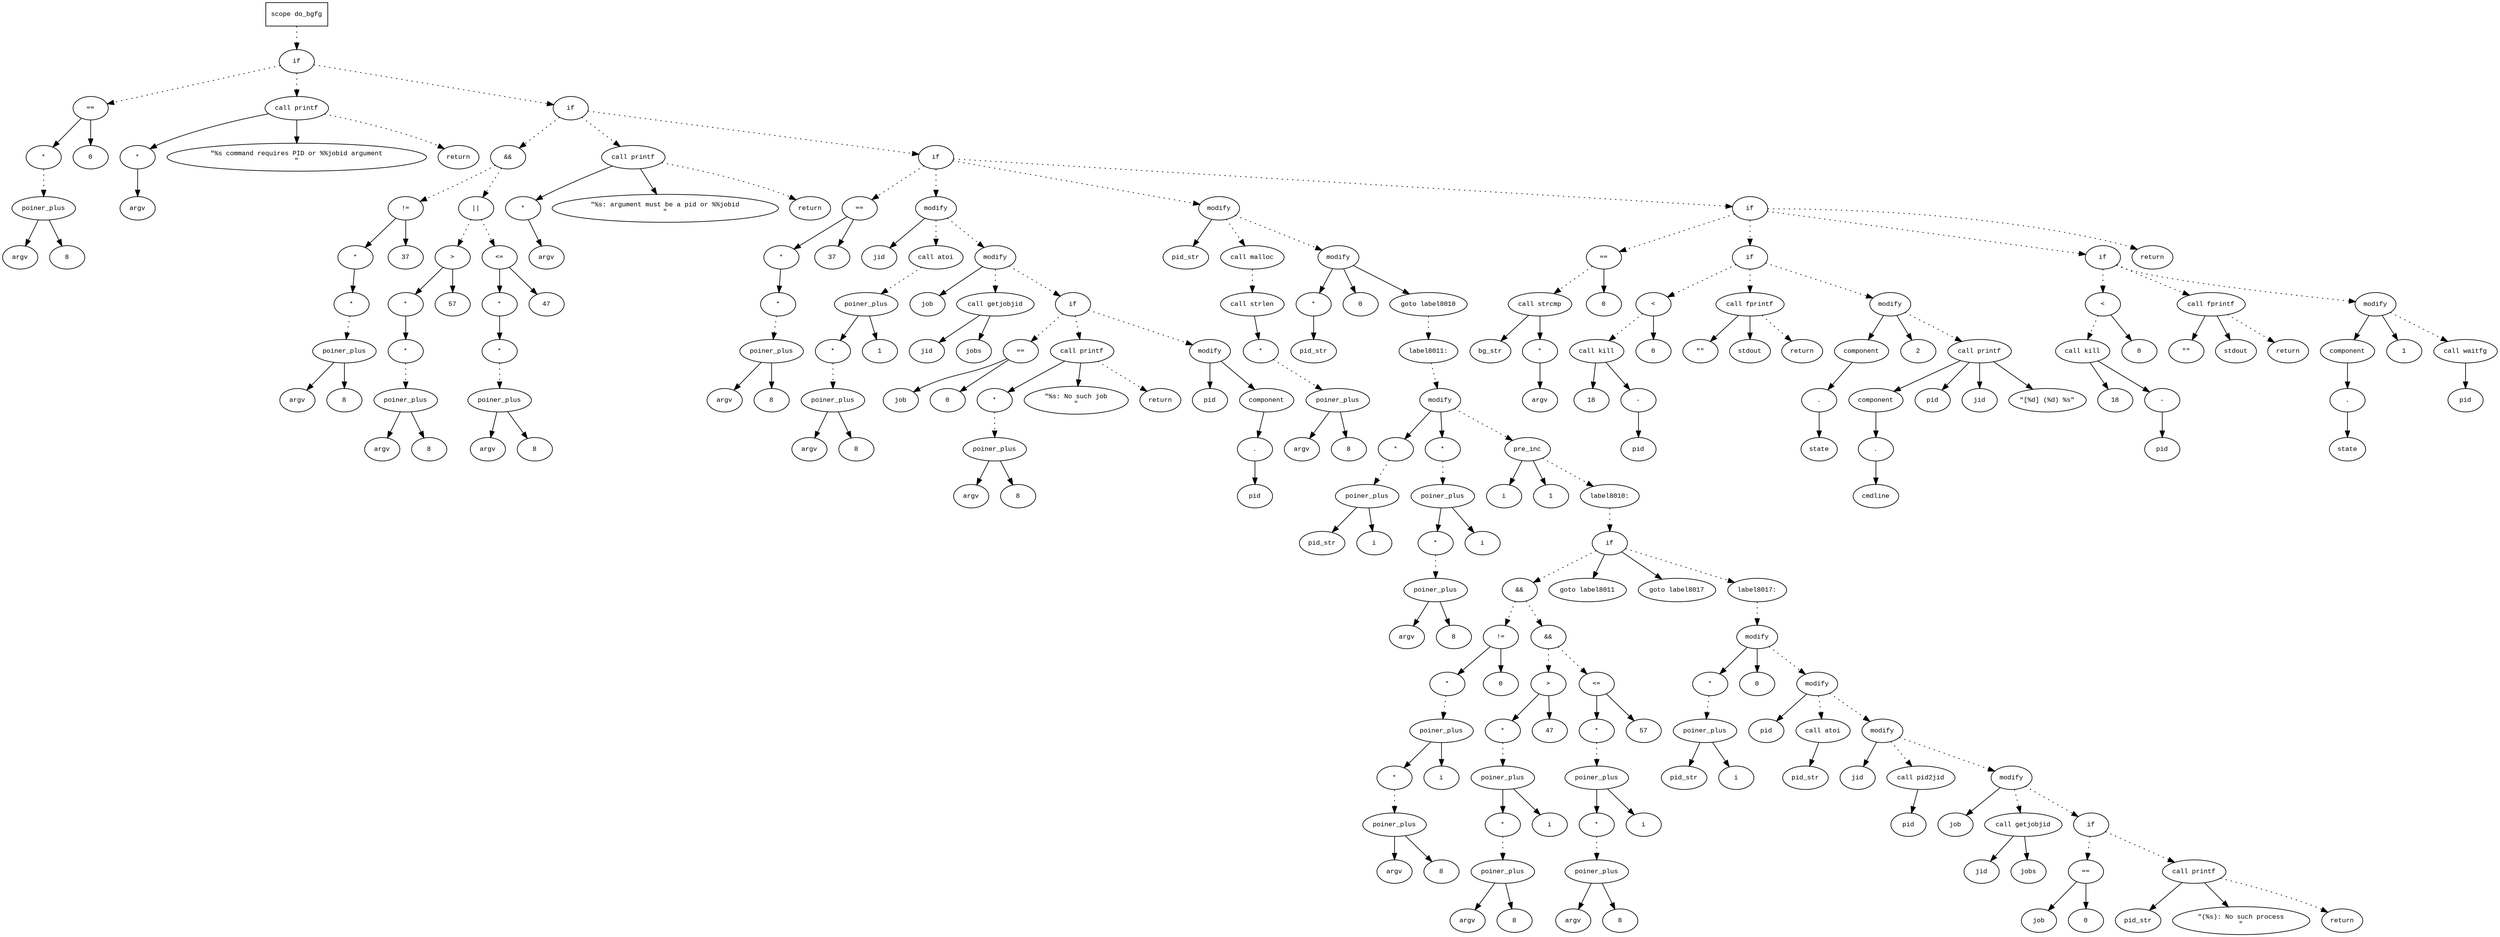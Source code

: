 digraph AST {
  graph [fontname="Times New Roman",fontsize=10];
  node  [fontname="Courier New",fontsize=10];
  edge  [fontname="Times New Roman",fontsize=10];

  node1 [label="scope do_bgfg",shape=box];
  node2 [label="if",shape=ellipse];
  node1 -> node2 [style=dotted];
  node3 [label="==",shape=ellipse];
  node4 [label="*",shape=ellipse];
  node5 [label="poiner_plus",shape=ellipse];
  node6 [label="argv",shape=ellipse];
  node5 -> node6;
  node7 [label="8",shape=ellipse];
  node5 -> node7;
  node4 -> node5 [style=dotted];
  node3 -> node4;
  node8 [label="0",shape=ellipse];
  node3 -> node8;
  node2 -> node3 [style=dotted];
  node9 [label="call printf",shape=ellipse];
  node10 [label="*",shape=ellipse];
  node11 [label="argv",shape=ellipse];
  node10 -> node11;
  node9 -> node10;
  node12 [label="\"%s command requires PID or %%jobid argument
\"",shape=ellipse];
  node9 -> node12;
  node2 -> node9 [style=dotted];
  node13 [label="return",shape=ellipse];
  node9 -> node13 [style=dotted];
  node14 [label="if",shape=ellipse];
  node2 -> node14 [style=dotted];
  node15 [label="&&",shape=ellipse];
  node16 [label="!=",shape=ellipse];
  node17 [label="*",shape=ellipse];
  node18 [label="*",shape=ellipse];
  node19 [label="poiner_plus",shape=ellipse];
  node20 [label="argv",shape=ellipse];
  node19 -> node20;
  node21 [label="8",shape=ellipse];
  node19 -> node21;
  node18 -> node19 [style=dotted];
  node17 -> node18;
  node16 -> node17;
  node22 [label="37",shape=ellipse];
  node16 -> node22;
  node15 -> node16 [style=dotted];
  node23 [label="||",shape=ellipse];
  node24 [label=">",shape=ellipse];
  node25 [label="*",shape=ellipse];
  node26 [label="*",shape=ellipse];
  node27 [label="poiner_plus",shape=ellipse];
  node28 [label="argv",shape=ellipse];
  node27 -> node28;
  node29 [label="8",shape=ellipse];
  node27 -> node29;
  node26 -> node27 [style=dotted];
  node25 -> node26;
  node24 -> node25;
  node30 [label="57",shape=ellipse];
  node24 -> node30;
  node23 -> node24 [style=dotted];
  node31 [label="<=",shape=ellipse];
  node32 [label="*",shape=ellipse];
  node33 [label="*",shape=ellipse];
  node34 [label="poiner_plus",shape=ellipse];
  node35 [label="argv",shape=ellipse];
  node34 -> node35;
  node36 [label="8",shape=ellipse];
  node34 -> node36;
  node33 -> node34 [style=dotted];
  node32 -> node33;
  node31 -> node32;
  node37 [label="47",shape=ellipse];
  node31 -> node37;
  node23 -> node31 [style=dotted];
  node15 -> node23 [style=dotted];
  node14 -> node15 [style=dotted];
  node38 [label="call printf",shape=ellipse];
  node39 [label="*",shape=ellipse];
  node40 [label="argv",shape=ellipse];
  node39 -> node40;
  node38 -> node39;
  node41 [label="\"%s: argument must be a pid or %%jobid
\"",shape=ellipse];
  node38 -> node41;
  node14 -> node38 [style=dotted];
  node42 [label="return",shape=ellipse];
  node38 -> node42 [style=dotted];
  node43 [label="if",shape=ellipse];
  node14 -> node43 [style=dotted];
  node44 [label="==",shape=ellipse];
  node45 [label="*",shape=ellipse];
  node46 [label="*",shape=ellipse];
  node47 [label="poiner_plus",shape=ellipse];
  node48 [label="argv",shape=ellipse];
  node47 -> node48;
  node49 [label="8",shape=ellipse];
  node47 -> node49;
  node46 -> node47 [style=dotted];
  node45 -> node46;
  node44 -> node45;
  node50 [label="37",shape=ellipse];
  node44 -> node50;
  node43 -> node44 [style=dotted];
  node51 [label="modify",shape=ellipse];
  node52 [label="jid",shape=ellipse];
  node51 -> node52;
  node53 [label="call atoi",shape=ellipse];
  node54 [label="poiner_plus",shape=ellipse];
  node55 [label="*",shape=ellipse];
  node56 [label="poiner_plus",shape=ellipse];
  node57 [label="argv",shape=ellipse];
  node56 -> node57;
  node58 [label="8",shape=ellipse];
  node56 -> node58;
  node55 -> node56 [style=dotted];
  node54 -> node55;
  node59 [label="1",shape=ellipse];
  node54 -> node59;
  node53 -> node54 [style=dotted];
  node51 -> node53 [style=dotted];
  node43 -> node51 [style=dotted];
  node60 [label="modify",shape=ellipse];
  node61 [label="job",shape=ellipse];
  node60 -> node61;
  node62 [label="call getjobjid",shape=ellipse];
  node63 [label="jid",shape=ellipse];
  node62 -> node63;
  node64 [label="jobs",shape=ellipse];
  node62 -> node64;
  node60 -> node62 [style=dotted];
  node51 -> node60 [style=dotted];
  node65 [label="if",shape=ellipse];
  node60 -> node65 [style=dotted];
  node66 [label="==",shape=ellipse];
  node67 [label="job",shape=ellipse];
  node66 -> node67;
  node68 [label="0",shape=ellipse];
  node66 -> node68;
  node65 -> node66 [style=dotted];
  node69 [label="call printf",shape=ellipse];
  node70 [label="*",shape=ellipse];
  node71 [label="poiner_plus",shape=ellipse];
  node72 [label="argv",shape=ellipse];
  node71 -> node72;
  node73 [label="8",shape=ellipse];
  node71 -> node73;
  node70 -> node71 [style=dotted];
  node69 -> node70;
  node74 [label="\"%s: No such job
\"",shape=ellipse];
  node69 -> node74;
  node65 -> node69 [style=dotted];
  node75 [label="return",shape=ellipse];
  node69 -> node75 [style=dotted];
  node76 [label="modify",shape=ellipse];
  node77 [label="pid",shape=ellipse];
  node76 -> node77;
  node78 [label="component",shape=ellipse];
  node76 -> node78;
  node79 [label=".",shape=ellipse];
  node78 -> node79;
  node80 [label="pid",shape=ellipse];
  node79 -> node80;
  node65 -> node76 [style=dotted];
  node81 [label="modify",shape=ellipse];
  node82 [label="pid_str",shape=ellipse];
  node81 -> node82;
  node83 [label="call malloc",shape=ellipse];
  node84 [label="call strlen",shape=ellipse];
  node85 [label="*",shape=ellipse];
  node86 [label="poiner_plus",shape=ellipse];
  node87 [label="argv",shape=ellipse];
  node86 -> node87;
  node88 [label="8",shape=ellipse];
  node86 -> node88;
  node85 -> node86 [style=dotted];
  node84 -> node85;
  node83 -> node84 [style=dotted];
  node81 -> node83 [style=dotted];
  node43 -> node81 [style=dotted];
  node89 [label="modify",shape=ellipse];
  node90 [label="*",shape=ellipse];
  node91 [label="pid_str",shape=ellipse];
  node90 -> node91;
  node89 -> node90;
  node92 [label="0",shape=ellipse];
  node89 -> node92;
  node81 -> node89 [style=dotted];
  node93 [label="goto label8010",shape=ellipse];
  node89 -> node93;
  node94 [label="label8011:",shape=ellipse];
  node93 -> node94 [style=dotted];
  node95 [label="modify",shape=ellipse];
  node96 [label="*",shape=ellipse];
  node97 [label="poiner_plus",shape=ellipse];
  node98 [label="pid_str",shape=ellipse];
  node97 -> node98;
  node99 [label="i",shape=ellipse];
  node97 -> node99;
  node96 -> node97 [style=dotted];
  node95 -> node96;
  node100 [label="*",shape=ellipse];
  node101 [label="poiner_plus",shape=ellipse];
  node102 [label="*",shape=ellipse];
  node103 [label="poiner_plus",shape=ellipse];
  node104 [label="argv",shape=ellipse];
  node103 -> node104;
  node105 [label="8",shape=ellipse];
  node103 -> node105;
  node102 -> node103 [style=dotted];
  node101 -> node102;
  node106 [label="i",shape=ellipse];
  node101 -> node106;
  node100 -> node101 [style=dotted];
  node95 -> node100;
  node94 -> node95 [style=dotted];
  node107 [label="pre_inc",shape=ellipse];
  node108 [label="i",shape=ellipse];
  node107 -> node108;
  node109 [label="1",shape=ellipse];
  node107 -> node109;
  node95 -> node107 [style=dotted];
  node110 [label="label8010:",shape=ellipse];
  node107 -> node110 [style=dotted];
  node111 [label="if",shape=ellipse];
  node110 -> node111 [style=dotted];
  node112 [label="&&",shape=ellipse];
  node113 [label="!=",shape=ellipse];
  node114 [label="*",shape=ellipse];
  node115 [label="poiner_plus",shape=ellipse];
  node116 [label="*",shape=ellipse];
  node117 [label="poiner_plus",shape=ellipse];
  node118 [label="argv",shape=ellipse];
  node117 -> node118;
  node119 [label="8",shape=ellipse];
  node117 -> node119;
  node116 -> node117 [style=dotted];
  node115 -> node116;
  node120 [label="i",shape=ellipse];
  node115 -> node120;
  node114 -> node115 [style=dotted];
  node113 -> node114;
  node121 [label="0",shape=ellipse];
  node113 -> node121;
  node112 -> node113 [style=dotted];
  node122 [label="&&",shape=ellipse];
  node123 [label=">",shape=ellipse];
  node124 [label="*",shape=ellipse];
  node125 [label="poiner_plus",shape=ellipse];
  node126 [label="*",shape=ellipse];
  node127 [label="poiner_plus",shape=ellipse];
  node128 [label="argv",shape=ellipse];
  node127 -> node128;
  node129 [label="8",shape=ellipse];
  node127 -> node129;
  node126 -> node127 [style=dotted];
  node125 -> node126;
  node130 [label="i",shape=ellipse];
  node125 -> node130;
  node124 -> node125 [style=dotted];
  node123 -> node124;
  node131 [label="47",shape=ellipse];
  node123 -> node131;
  node122 -> node123 [style=dotted];
  node132 [label="<=",shape=ellipse];
  node133 [label="*",shape=ellipse];
  node134 [label="poiner_plus",shape=ellipse];
  node135 [label="*",shape=ellipse];
  node136 [label="poiner_plus",shape=ellipse];
  node137 [label="argv",shape=ellipse];
  node136 -> node137;
  node138 [label="8",shape=ellipse];
  node136 -> node138;
  node135 -> node136 [style=dotted];
  node134 -> node135;
  node139 [label="i",shape=ellipse];
  node134 -> node139;
  node133 -> node134 [style=dotted];
  node132 -> node133;
  node140 [label="57",shape=ellipse];
  node132 -> node140;
  node122 -> node132 [style=dotted];
  node112 -> node122 [style=dotted];
  node111 -> node112 [style=dotted];
  node141 [label="goto label8011",shape=ellipse];
  node111 -> node141;
  node142 [label="goto label8017",shape=ellipse];
  node111 -> node142;
  node143 [label="label8017:",shape=ellipse];
  node111 -> node143 [style=dotted];
  node144 [label="modify",shape=ellipse];
  node145 [label="*",shape=ellipse];
  node146 [label="poiner_plus",shape=ellipse];
  node147 [label="pid_str",shape=ellipse];
  node146 -> node147;
  node148 [label="i",shape=ellipse];
  node146 -> node148;
  node145 -> node146 [style=dotted];
  node144 -> node145;
  node149 [label="0",shape=ellipse];
  node144 -> node149;
  node143 -> node144 [style=dotted];
  node150 [label="modify",shape=ellipse];
  node151 [label="pid",shape=ellipse];
  node150 -> node151;
  node152 [label="call atoi",shape=ellipse];
  node153 [label="pid_str",shape=ellipse];
  node152 -> node153;
  node150 -> node152 [style=dotted];
  node144 -> node150 [style=dotted];
  node154 [label="modify",shape=ellipse];
  node155 [label="jid",shape=ellipse];
  node154 -> node155;
  node156 [label="call pid2jid",shape=ellipse];
  node157 [label="pid",shape=ellipse];
  node156 -> node157;
  node154 -> node156 [style=dotted];
  node150 -> node154 [style=dotted];
  node158 [label="modify",shape=ellipse];
  node159 [label="job",shape=ellipse];
  node158 -> node159;
  node160 [label="call getjobjid",shape=ellipse];
  node161 [label="jid",shape=ellipse];
  node160 -> node161;
  node162 [label="jobs",shape=ellipse];
  node160 -> node162;
  node158 -> node160 [style=dotted];
  node154 -> node158 [style=dotted];
  node163 [label="if",shape=ellipse];
  node158 -> node163 [style=dotted];
  node164 [label="==",shape=ellipse];
  node165 [label="job",shape=ellipse];
  node164 -> node165;
  node166 [label="0",shape=ellipse];
  node164 -> node166;
  node163 -> node164 [style=dotted];
  node167 [label="call printf",shape=ellipse];
  node168 [label="pid_str",shape=ellipse];
  node167 -> node168;
  node169 [label="\"(%s): No such process
\"",shape=ellipse];
  node167 -> node169;
  node163 -> node167 [style=dotted];
  node170 [label="return",shape=ellipse];
  node167 -> node170 [style=dotted];
  node171 [label="if",shape=ellipse];
  node43 -> node171 [style=dotted];
  node172 [label="==",shape=ellipse];
  node173 [label="call strcmp",shape=ellipse];
  node174 [label="bg_str",shape=ellipse];
  node173 -> node174;
  node175 [label="*",shape=ellipse];
  node176 [label="argv",shape=ellipse];
  node175 -> node176;
  node173 -> node175;
  node172 -> node173 [style=dotted];
  node177 [label="0",shape=ellipse];
  node172 -> node177;
  node171 -> node172 [style=dotted];
  node178 [label="if",shape=ellipse];
  node171 -> node178 [style=dotted];
  node179 [label="<",shape=ellipse];
  node180 [label="call kill",shape=ellipse];
  node181 [label="18",shape=ellipse];
  node180 -> node181;
  node182 [label="-",shape=ellipse];
  node183 [label="pid",shape=ellipse];
  node182 -> node183;
  node180 -> node182;
  node179 -> node180 [style=dotted];
  node184 [label="0",shape=ellipse];
  node179 -> node184;
  node178 -> node179 [style=dotted];
  node185 [label="call fprintf",shape=ellipse];
  node186 [label="\"\"",shape=ellipse];
  node185 -> node186;
  node187 [label="stdout",shape=ellipse];
  node185 -> node187;
  node178 -> node185 [style=dotted];
  node188 [label="return",shape=ellipse];
  node185 -> node188 [style=dotted];
  node189 [label="modify",shape=ellipse];
  node190 [label="component",shape=ellipse];
  node189 -> node190;
  node191 [label=".",shape=ellipse];
  node190 -> node191;
  node192 [label="state",shape=ellipse];
  node191 -> node192;
  node193 [label="2",shape=ellipse];
  node189 -> node193;
  node178 -> node189 [style=dotted];
  node194 [label="call printf",shape=ellipse];
  node195 [label="component",shape=ellipse];
  node194 -> node195;
  node196 [label=".",shape=ellipse];
  node195 -> node196;
  node197 [label="cmdline",shape=ellipse];
  node196 -> node197;
  node198 [label="pid",shape=ellipse];
  node194 -> node198;
  node199 [label="jid",shape=ellipse];
  node194 -> node199;
  node200 [label="\"[%d] (%d) %s\"",shape=ellipse];
  node194 -> node200;
  node189 -> node194 [style=dotted];
  node201 [label="if",shape=ellipse];
  node171 -> node201 [style=dotted];
  node202 [label="<",shape=ellipse];
  node203 [label="call kill",shape=ellipse];
  node204 [label="18",shape=ellipse];
  node203 -> node204;
  node205 [label="-",shape=ellipse];
  node206 [label="pid",shape=ellipse];
  node205 -> node206;
  node203 -> node205;
  node202 -> node203 [style=dotted];
  node207 [label="0",shape=ellipse];
  node202 -> node207;
  node201 -> node202 [style=dotted];
  node208 [label="call fprintf",shape=ellipse];
  node209 [label="\"\"",shape=ellipse];
  node208 -> node209;
  node210 [label="stdout",shape=ellipse];
  node208 -> node210;
  node201 -> node208 [style=dotted];
  node211 [label="return",shape=ellipse];
  node208 -> node211 [style=dotted];
  node212 [label="modify",shape=ellipse];
  node213 [label="component",shape=ellipse];
  node212 -> node213;
  node214 [label=".",shape=ellipse];
  node213 -> node214;
  node215 [label="state",shape=ellipse];
  node214 -> node215;
  node216 [label="1",shape=ellipse];
  node212 -> node216;
  node201 -> node212 [style=dotted];
  node217 [label="call waitfg",shape=ellipse];
  node218 [label="pid",shape=ellipse];
  node217 -> node218;
  node212 -> node217 [style=dotted];
  node219 [label="return",shape=ellipse];
  node171 -> node219 [style=dotted];
} 